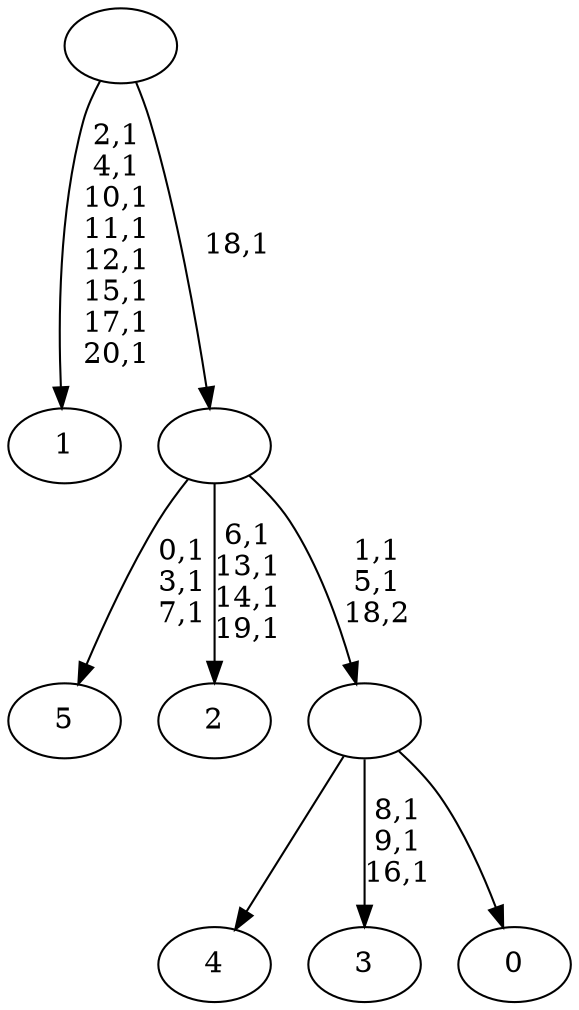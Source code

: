 digraph T {
	27 [label="5"]
	23 [label="4"]
	22 [label="3"]
	18 [label="2"]
	13 [label="1"]
	4 [label="0"]
	3 [label=""]
	1 [label=""]
	0 [label=""]
	3 -> 22 [label="8,1\n9,1\n16,1"]
	3 -> 23 [label=""]
	3 -> 4 [label=""]
	1 -> 3 [label="1,1\n5,1\n18,2"]
	1 -> 18 [label="6,1\n13,1\n14,1\n19,1"]
	1 -> 27 [label="0,1\n3,1\n7,1"]
	0 -> 13 [label="2,1\n4,1\n10,1\n11,1\n12,1\n15,1\n17,1\n20,1"]
	0 -> 1 [label="18,1"]
}
